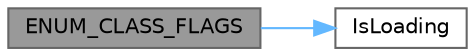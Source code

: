 digraph "ENUM_CLASS_FLAGS"
{
 // INTERACTIVE_SVG=YES
 // LATEX_PDF_SIZE
  bgcolor="transparent";
  edge [fontname=Helvetica,fontsize=10,labelfontname=Helvetica,labelfontsize=10];
  node [fontname=Helvetica,fontsize=10,shape=box,height=0.2,width=0.4];
  rankdir="LR";
  Node1 [id="Node000001",label="ENUM_CLASS_FLAGS",height=0.2,width=0.4,color="gray40", fillcolor="grey60", style="filled", fontcolor="black",tooltip=" "];
  Node1 -> Node2 [id="edge1_Node000001_Node000002",color="steelblue1",style="solid",tooltip=" "];
  Node2 [id="Node000002",label="IsLoading",height=0.2,width=0.4,color="grey40", fillcolor="white", style="filled",URL="$d0/da9/UObjectGlobals_8h.html#a276e26b9eaf0f4efb9fa09ba76da9270",tooltip="Returns whether we are currently loading a package (sync or async)"];
}
